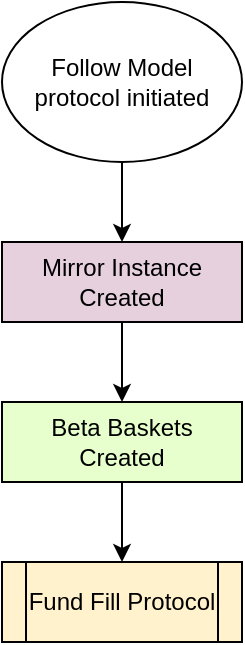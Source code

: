 <mxfile version="11.0.7" type="github"><diagram id="aQMOiXxVAfH0VSORqaxH" name="Open ended"><mxGraphModel dx="1662" dy="804" grid="1" gridSize="10" guides="1" tooltips="1" connect="1" arrows="1" fold="1" page="1" pageScale="1" pageWidth="1100" pageHeight="850" math="0" shadow="0"><root><mxCell id="dTjmqkyXs_2ti4LOCRth-0"/><mxCell id="dTjmqkyXs_2ti4LOCRth-1" parent="dTjmqkyXs_2ti4LOCRth-0"/><mxCell id="5c_DiNoV_0TGKVaCxNDI-0" value="" style="edgeStyle=orthogonalEdgeStyle;rounded=0;orthogonalLoop=1;jettySize=auto;html=1;" edge="1" parent="dTjmqkyXs_2ti4LOCRth-1" source="5c_DiNoV_0TGKVaCxNDI-1" target="5c_DiNoV_0TGKVaCxNDI-3"><mxGeometry relative="1" as="geometry"/></mxCell><mxCell id="5c_DiNoV_0TGKVaCxNDI-1" value="Follow Model &lt;br&gt;protocol initiated" style="ellipse;whiteSpace=wrap;html=1;fontFamily=Helvetica;fontSize=12;fontColor=#000000;align=center;strokeColor=#000000;fillColor=#ffffff;" vertex="1" parent="dTjmqkyXs_2ti4LOCRth-1"><mxGeometry x="120" y="80" width="120" height="80" as="geometry"/></mxCell><mxCell id="5c_DiNoV_0TGKVaCxNDI-2" value="" style="edgeStyle=orthogonalEdgeStyle;rounded=0;orthogonalLoop=1;jettySize=auto;html=1;entryX=0.5;entryY=0;entryDx=0;entryDy=0;" edge="1" parent="dTjmqkyXs_2ti4LOCRth-1" source="5c_DiNoV_0TGKVaCxNDI-3" target="5c_DiNoV_0TGKVaCxNDI-5"><mxGeometry relative="1" as="geometry"/></mxCell><mxCell id="5c_DiNoV_0TGKVaCxNDI-3" value="Mirror Instance Created&lt;br&gt;" style="rounded=0;whiteSpace=wrap;html=1;fontFamily=Helvetica;fontSize=12;fontColor=#000000;align=center;strokeColor=#000000;fillColor=#E6D0DE;" vertex="1" parent="dTjmqkyXs_2ti4LOCRth-1"><mxGeometry x="120" y="200" width="120" height="40" as="geometry"/></mxCell><mxCell id="5c_DiNoV_0TGKVaCxNDI-4" value="" style="edgeStyle=orthogonalEdgeStyle;rounded=0;orthogonalLoop=1;jettySize=auto;html=1;" edge="1" parent="dTjmqkyXs_2ti4LOCRth-1" source="5c_DiNoV_0TGKVaCxNDI-5"><mxGeometry relative="1" as="geometry"><mxPoint x="180" y="360" as="targetPoint"/></mxGeometry></mxCell><mxCell id="5c_DiNoV_0TGKVaCxNDI-5" value="Beta Baskets &lt;br&gt;Created" style="rounded=0;whiteSpace=wrap;html=1;fillColor=#E6FFCC;" vertex="1" parent="dTjmqkyXs_2ti4LOCRth-1"><mxGeometry x="120" y="280" width="120" height="40" as="geometry"/></mxCell><mxCell id="5c_DiNoV_0TGKVaCxNDI-7" value="Fund Fill Protocol" style="shape=process;whiteSpace=wrap;html=1;backgroundOutline=1;fontFamily=Helvetica;fontSize=12;fontColor=#000000;align=center;strokeColor=#000000;fillColor=#FFF2CC;" vertex="1" parent="dTjmqkyXs_2ti4LOCRth-1"><mxGeometry x="120" y="360" width="120" height="40" as="geometry"/></mxCell></root></mxGraphModel></diagram><diagram id="3mKNT251OPlRt-sal1JV" name="Beta Model"><mxGraphModel dx="1662" dy="804" grid="1" gridSize="10" guides="1" tooltips="1" connect="1" arrows="1" fold="1" page="1" pageScale="1" pageWidth="1100" pageHeight="850" math="0" shadow="0"><root><mxCell id="0"/><mxCell id="1" parent="0"/><mxCell id="qyclpJU_U_REezVVICyO-73" value="" style="edgeStyle=orthogonalEdgeStyle;rounded=0;orthogonalLoop=1;jettySize=auto;html=1;" parent="1" source="qyclpJU_U_REezVVICyO-74" target="qyclpJU_U_REezVVICyO-76" edge="1"><mxGeometry relative="1" as="geometry"/></mxCell><mxCell id="qyclpJU_U_REezVVICyO-74" value="Follow Model &lt;br&gt;protocol initiated" style="ellipse;whiteSpace=wrap;html=1;fontFamily=Helvetica;fontSize=12;fontColor=#000000;align=center;strokeColor=#000000;fillColor=#ffffff;" parent="1" vertex="1"><mxGeometry x="120" y="80" width="120" height="80" as="geometry"/></mxCell><mxCell id="qyclpJU_U_REezVVICyO-75" value="" style="edgeStyle=orthogonalEdgeStyle;rounded=0;orthogonalLoop=1;jettySize=auto;html=1;entryX=0.5;entryY=0;entryDx=0;entryDy=0;" parent="1" source="qyclpJU_U_REezVVICyO-76" target="qyclpJU_U_REezVVICyO-78" edge="1"><mxGeometry relative="1" as="geometry"/></mxCell><mxCell id="qyclpJU_U_REezVVICyO-76" value="Mirror Instance Created&lt;br&gt;" style="rounded=0;whiteSpace=wrap;html=1;fontFamily=Helvetica;fontSize=12;fontColor=#000000;align=center;strokeColor=#000000;fillColor=#E6D0DE;" parent="1" vertex="1"><mxGeometry x="120" y="200" width="120" height="40" as="geometry"/></mxCell><mxCell id="qyclpJU_U_REezVVICyO-77" value="" style="edgeStyle=orthogonalEdgeStyle;rounded=0;orthogonalLoop=1;jettySize=auto;html=1;" parent="1" source="qyclpJU_U_REezVVICyO-78" edge="1"><mxGeometry relative="1" as="geometry"><mxPoint x="180" y="360" as="targetPoint"/></mxGeometry></mxCell><mxCell id="qyclpJU_U_REezVVICyO-78" value="Beta Baskets &lt;br&gt;Created" style="rounded=0;whiteSpace=wrap;html=1;fillColor=#E6FFCC;" parent="1" vertex="1"><mxGeometry x="120" y="280" width="120" height="40" as="geometry"/></mxCell><mxCell id="qyclpJU_U_REezVVICyO-79" value="" style="edgeStyle=orthogonalEdgeStyle;rounded=0;orthogonalLoop=1;jettySize=auto;html=1;" parent="1" source="qyclpJU_U_REezVVICyO-80" target="qyclpJU_U_REezVVICyO-83" edge="1"><mxGeometry relative="1" as="geometry"/></mxCell><mxCell id="qyclpJU_U_REezVVICyO-80" value="Fund Fill Protocol" style="shape=process;whiteSpace=wrap;html=1;backgroundOutline=1;fontFamily=Helvetica;fontSize=12;fontColor=#000000;align=center;strokeColor=#000000;fillColor=#FFF2CC;" parent="1" vertex="1"><mxGeometry x="120" y="360" width="120" height="40" as="geometry"/></mxCell><mxCell id="qyclpJU_U_REezVVICyO-81" value="yes" style="edgeStyle=orthogonalEdgeStyle;rounded=0;orthogonalLoop=1;jettySize=auto;html=1;" parent="1" source="qyclpJU_U_REezVVICyO-83" target="qyclpJU_U_REezVVICyO-85" edge="1"><mxGeometry relative="1" as="geometry"/></mxCell><mxCell id="qyclpJU_U_REezVVICyO-82" value="no" style="edgeStyle=orthogonalEdgeStyle;rounded=0;orthogonalLoop=1;jettySize=auto;html=1;entryX=0;entryY=0.5;entryDx=0;entryDy=0;" parent="1" source="qyclpJU_U_REezVVICyO-83" target="qyclpJU_U_REezVVICyO-87" edge="1"><mxGeometry relative="1" as="geometry"><mxPoint x="520" y="380" as="targetPoint"/></mxGeometry></mxCell><mxCell id="qyclpJU_U_REezVVICyO-83" value="Fund N&lt;br&gt;available?" style="rhombus;whiteSpace=wrap;html=1;fontFamily=Helvetica;fontSize=12;fontColor=#000000;align=center;strokeColor=#000000;fillColor=#ffffff;" parent="1" vertex="1"><mxGeometry x="320" y="340" width="120" height="80" as="geometry"/></mxCell><mxCell id="qyclpJU_U_REezVVICyO-84" value="" style="edgeStyle=orthogonalEdgeStyle;rounded=0;orthogonalLoop=1;jettySize=auto;html=1;entryX=0.5;entryY=0;entryDx=0;entryDy=0;" parent="1" source="qyclpJU_U_REezVVICyO-85" target="qyclpJU_U_REezVVICyO-92" edge="1"><mxGeometry relative="1" as="geometry"><mxPoint x="480" y="540" as="targetPoint"/></mxGeometry></mxCell><mxCell id="qyclpJU_U_REezVVICyO-85" value="Fill allocation" style="rounded=0;whiteSpace=wrap;html=1;fontFamily=Helvetica;fontSize=12;fontColor=#000000;align=center;strokeColor=#000000;fillColor=#ffffff;" parent="1" vertex="1"><mxGeometry x="320" y="460" width="120" height="40" as="geometry"/></mxCell><mxCell id="qyclpJU_U_REezVVICyO-86" value="" style="edgeStyle=orthogonalEdgeStyle;rounded=0;orthogonalLoop=1;jettySize=auto;html=1;" parent="1" source="qyclpJU_U_REezVVICyO-87" target="qyclpJU_U_REezVVICyO-89" edge="1"><mxGeometry relative="1" as="geometry"/></mxCell><mxCell id="qyclpJU_U_REezVVICyO-87" value="Fill allocation with default fund" style="rounded=0;whiteSpace=wrap;html=1;fontFamily=Helvetica;fontSize=12;fontColor=#000000;align=center;strokeColor=#000000;fillColor=#ffffff;" parent="1" vertex="1"><mxGeometry x="520" y="360" width="120" height="40" as="geometry"/></mxCell><mxCell id="qyclpJU_U_REezVVICyO-88" value="" style="edgeStyle=orthogonalEdgeStyle;rounded=0;orthogonalLoop=1;jettySize=auto;html=1;entryX=0.5;entryY=0;entryDx=0;entryDy=0;" parent="1" source="qyclpJU_U_REezVVICyO-89" target="qyclpJU_U_REezVVICyO-92" edge="1"><mxGeometry relative="1" as="geometry"><mxPoint x="480" y="540" as="targetPoint"/></mxGeometry></mxCell><mxCell id="qyclpJU_U_REezVVICyO-89" value="Add notification to warning queue" style="rounded=0;whiteSpace=wrap;html=1;fontFamily=Helvetica;fontSize=12;fontColor=#000000;align=center;strokeColor=#000000;fillColor=#FFCCCC;" parent="1" vertex="1"><mxGeometry x="520" y="460" width="120" height="40" as="geometry"/></mxCell><mxCell id="qyclpJU_U_REezVVICyO-90" value="no&lt;br&gt;(n+1)" style="edgeStyle=orthogonalEdgeStyle;rounded=0;orthogonalLoop=1;jettySize=auto;html=1;" parent="1" source="qyclpJU_U_REezVVICyO-92" edge="1"><mxGeometry relative="1" as="geometry"><mxPoint x="280" y="380" as="targetPoint"/></mxGeometry></mxCell><mxCell id="qyclpJU_U_REezVVICyO-91" value="yes" style="edgeStyle=orthogonalEdgeStyle;rounded=0;orthogonalLoop=1;jettySize=auto;html=1;" parent="1" source="qyclpJU_U_REezVVICyO-92" target="qyclpJU_U_REezVVICyO-94" edge="1"><mxGeometry relative="1" as="geometry"/></mxCell><mxCell id="qyclpJU_U_REezVVICyO-92" value="All baskets&lt;br&gt;filled?" style="rhombus;whiteSpace=wrap;html=1;fillColor=#E6FFCC;" parent="1" vertex="1"><mxGeometry x="420" y="570" width="120" height="80" as="geometry"/></mxCell><mxCell id="qyclpJU_U_REezVVICyO-93" value="" style="edgeStyle=orthogonalEdgeStyle;rounded=0;orthogonalLoop=1;jettySize=auto;html=1;" parent="1" source="qyclpJU_U_REezVVICyO-94" target="qyclpJU_U_REezVVICyO-96" edge="1"><mxGeometry relative="1" as="geometry"/></mxCell><mxCell id="qyclpJU_U_REezVVICyO-94" value="Display warning summary (if any)" style="rounded=0;whiteSpace=wrap;html=1;fontFamily=Helvetica;fontSize=12;fontColor=#000000;align=center;strokeColor=#000000;fillColor=#FFCCCC;" parent="1" vertex="1"><mxGeometry x="420" y="680" width="120" height="40" as="geometry"/></mxCell><mxCell id="qyclpJU_U_REezVVICyO-95" value="" style="edgeStyle=orthogonalEdgeStyle;rounded=0;orthogonalLoop=1;jettySize=auto;html=1;entryX=0.5;entryY=0;entryDx=0;entryDy=0;" parent="1" source="qyclpJU_U_REezVVICyO-96" target="qyclpJU_U_REezVVICyO-99" edge="1"><mxGeometry relative="1" as="geometry"><mxPoint x="180" y="800" as="targetPoint"/></mxGeometry></mxCell><mxCell id="qyclpJU_U_REezVVICyO-96" value="Creation&lt;br&gt;Complete" style="rounded=0;whiteSpace=wrap;html=1;fontFamily=Helvetica;fontSize=12;fontColor=#000000;align=center;strokeColor=#000000;fillColor=#ffffff;" parent="1" vertex="1"><mxGeometry x="120" y="660" width="120" height="80" as="geometry"/></mxCell><mxCell id="qyclpJU_U_REezVVICyO-97" value="no&lt;br&gt;(loop)" style="edgeStyle=orthogonalEdgeStyle;rounded=0;orthogonalLoop=1;jettySize=auto;html=1;exitX=1;exitY=0.5;exitDx=0;exitDy=0;" parent="1" source="qyclpJU_U_REezVVICyO-99" edge="1"><mxGeometry x="-0.143" relative="1" as="geometry"><mxPoint x="180" y="760" as="targetPoint"/><Array as="points"><mxPoint x="310" y="840"/><mxPoint x="310" y="760"/></Array><mxPoint as="offset"/></mxGeometry></mxCell><mxCell id="qyclpJU_U_REezVVICyO-98" value="yes" style="edgeStyle=orthogonalEdgeStyle;rounded=0;orthogonalLoop=1;jettySize=auto;html=1;strokeColor=#000000;entryX=0.5;entryY=0;entryDx=0;entryDy=0;" parent="1" source="qyclpJU_U_REezVVICyO-99" target="qyclpJU_U_REezVVICyO-111" edge="1"><mxGeometry relative="1" as="geometry"><mxPoint x="180" y="960" as="targetPoint"/></mxGeometry></mxCell><mxCell id="qyclpJU_U_REezVVICyO-99" value="Any change to model?" style="rhombus;whiteSpace=wrap;html=1;fontFamily=Helvetica;fontSize=12;fontColor=#000000;align=center;strokeColor=#000000;fillColor=#ffffff;" parent="1" vertex="1"><mxGeometry x="120" y="800" width="120" height="80" as="geometry"/></mxCell><mxCell id="qyclpJU_U_REezVVICyO-100" value="" style="edgeStyle=orthogonalEdgeStyle;rounded=0;orthogonalLoop=1;jettySize=auto;html=1;strokeColor=#000000;exitX=0;exitY=0.5;exitDx=0;exitDy=0;" parent="1" source="qyclpJU_U_REezVVICyO-144" edge="1"><mxGeometry x="-0.475" y="-200" relative="1" as="geometry"><mxPoint x="180" y="760" as="targetPoint"/><Array as="points"><mxPoint x="40" y="1500"/><mxPoint x="40" y="760"/></Array><mxPoint x="-200" y="-200" as="offset"/></mxGeometry></mxCell><mxCell id="qyclpJU_U_REezVVICyO-101" value="yes" style="edgeStyle=orthogonalEdgeStyle;rounded=0;orthogonalLoop=1;jettySize=auto;html=1;strokeColor=#000000;" parent="1" source="qyclpJU_U_REezVVICyO-103" target="qyclpJU_U_REezVVICyO-105" edge="1"><mxGeometry relative="1" as="geometry"/></mxCell><mxCell id="qyclpJU_U_REezVVICyO-102" value="no" style="edgeStyle=orthogonalEdgeStyle;rounded=0;orthogonalLoop=1;jettySize=auto;html=1;strokeColor=#000000;" parent="1" source="qyclpJU_U_REezVVICyO-103" edge="1"><mxGeometry x="-0.885" relative="1" as="geometry"><mxPoint x="180" y="760" as="targetPoint"/><Array as="points"><mxPoint x="40" y="1080"/><mxPoint x="40" y="760"/></Array><mxPoint as="offset"/></mxGeometry></mxCell><mxCell id="qyclpJU_U_REezVVICyO-103" value="Mirror terminated?" style="rhombus;whiteSpace=wrap;html=1;fontFamily=Helvetica;fontSize=12;fontColor=#000000;align=center;strokeColor=#000000;fillColor=#ffffff;" parent="1" vertex="1"><mxGeometry x="120" y="1040" width="120" height="80" as="geometry"/></mxCell><mxCell id="qyclpJU_U_REezVVICyO-104" value="" style="edgeStyle=orthogonalEdgeStyle;rounded=0;orthogonalLoop=1;jettySize=auto;html=1;strokeColor=#000000;" parent="1" source="qyclpJU_U_REezVVICyO-105" target="qyclpJU_U_REezVVICyO-107" edge="1"><mxGeometry relative="1" as="geometry"/></mxCell><mxCell id="qyclpJU_U_REezVVICyO-105" value="Add all trades to &lt;br&gt;sell queue" style="rounded=0;whiteSpace=wrap;html=1;fontFamily=Helvetica;fontSize=12;fontColor=#000000;align=center;strokeColor=#000000;fillColor=#ffffff;" parent="1" vertex="1"><mxGeometry x="120" y="1160" width="120" height="40" as="geometry"/></mxCell><mxCell id="qyclpJU_U_REezVVICyO-106" value="" style="edgeStyle=orthogonalEdgeStyle;rounded=0;orthogonalLoop=1;jettySize=auto;html=1;strokeColor=#000000;" parent="1" source="qyclpJU_U_REezVVICyO-107" target="qyclpJU_U_REezVVICyO-108" edge="1"><mxGeometry relative="1" as="geometry"/></mxCell><mxCell id="qyclpJU_U_REezVVICyO-107" value="Execute trade queue" style="rounded=0;whiteSpace=wrap;html=1;fontFamily=Helvetica;fontSize=12;fontColor=#000000;align=center;strokeColor=#000000;fillColor=#ffffff;" parent="1" vertex="1"><mxGeometry x="120" y="1240" width="120" height="40" as="geometry"/></mxCell><mxCell id="qyclpJU_U_REezVVICyO-108" value="Retire mirror &lt;br&gt;instance" style="ellipse;whiteSpace=wrap;html=1;fontFamily=Helvetica;fontSize=12;fontColor=#000000;align=center;strokeColor=#000000;strokeWidth=2;fillColor=#ffffff;" parent="1" vertex="1"><mxGeometry x="120" y="1320" width="120" height="80" as="geometry"/></mxCell><mxCell id="qyclpJU_U_REezVVICyO-109" value="yes" style="edgeStyle=orthogonalEdgeStyle;rounded=0;orthogonalLoop=1;jettySize=auto;html=1;exitX=1;exitY=0.5;exitDx=0;exitDy=0;" parent="1" source="qyclpJU_U_REezVVICyO-111" target="qyclpJU_U_REezVVICyO-113" edge="1"><mxGeometry relative="1" as="geometry"><mxPoint x="280" y="960" as="sourcePoint"/></mxGeometry></mxCell><mxCell id="qyclpJU_U_REezVVICyO-110" value="no" style="edgeStyle=orthogonalEdgeStyle;rounded=0;orthogonalLoop=1;jettySize=auto;html=1;" parent="1" source="qyclpJU_U_REezVVICyO-111" edge="1"><mxGeometry relative="1" as="geometry"><mxPoint x="180" y="1040" as="targetPoint"/></mxGeometry></mxCell><mxCell id="qyclpJU_U_REezVVICyO-111" value="Allocation change?" style="rhombus;whiteSpace=wrap;html=1;fontFamily=Helvetica;fontSize=12;fontColor=#000000;align=center;strokeColor=#000000;fillColor=#ffffff;" parent="1" vertex="1"><mxGeometry x="120" y="920" width="120" height="80" as="geometry"/></mxCell><mxCell id="qyclpJU_U_REezVVICyO-112" value="" style="edgeStyle=orthogonalEdgeStyle;rounded=0;orthogonalLoop=1;jettySize=auto;html=1;strokeColor=#994C00;" parent="1" source="qyclpJU_U_REezVVICyO-113" target="qyclpJU_U_REezVVICyO-116" edge="1"><mxGeometry relative="1" as="geometry"/></mxCell><mxCell id="qyclpJU_U_REezVVICyO-113" value="Allocation Change Protocol" style="shape=process;whiteSpace=wrap;html=1;backgroundOutline=1;fontFamily=Helvetica;fontSize=12;fontColor=#000000;align=center;strokeColor=#994C00;fillColor=#FF9933;" parent="1" vertex="1"><mxGeometry x="360" y="930" width="120" height="60" as="geometry"/></mxCell><mxCell id="qyclpJU_U_REezVVICyO-114" value="yes" style="edgeStyle=orthogonalEdgeStyle;rounded=0;orthogonalLoop=1;jettySize=auto;html=1;strokeColor=#994C00;" parent="1" source="qyclpJU_U_REezVVICyO-116" target="qyclpJU_U_REezVVICyO-119" edge="1"><mxGeometry relative="1" as="geometry"/></mxCell><mxCell id="qyclpJU_U_REezVVICyO-115" value="no" style="edgeStyle=orthogonalEdgeStyle;rounded=0;orthogonalLoop=1;jettySize=auto;html=1;entryX=0.5;entryY=0;entryDx=0;entryDy=0;strokeColor=#994C00;" parent="1" source="qyclpJU_U_REezVVICyO-116" edge="1"><mxGeometry relative="1" as="geometry"><mxPoint x="420" y="1160" as="targetPoint"/></mxGeometry></mxCell><mxCell id="qyclpJU_U_REezVVICyO-116" value="Fund N&lt;br&gt;already held?" style="rhombus;whiteSpace=wrap;html=1;fontFamily=Helvetica;fontSize=12;fontColor=#000000;align=center;strokeColor=#994C00;fillColor=#ffffff;" parent="1" vertex="1"><mxGeometry x="360" y="1040" width="120" height="80" as="geometry"/></mxCell><mxCell id="qyclpJU_U_REezVVICyO-117" value="no" style="edgeStyle=orthogonalEdgeStyle;rounded=0;orthogonalLoop=1;jettySize=auto;html=1;entryX=0;entryY=0.5;entryDx=0;entryDy=0;strokeColor=#994C00;" parent="1" source="qyclpJU_U_REezVVICyO-119" target="qyclpJU_U_REezVVICyO-122" edge="1"><mxGeometry relative="1" as="geometry"><mxPoint x="760" y="1080" as="targetPoint"/></mxGeometry></mxCell><mxCell id="qyclpJU_U_REezVVICyO-118" value="yes&lt;br&gt;(n+1)" style="edgeStyle=orthogonalEdgeStyle;rounded=0;orthogonalLoop=1;jettySize=auto;html=1;strokeColor=#994C00;" parent="1" source="qyclpJU_U_REezVVICyO-119" edge="1"><mxGeometry relative="1" as="geometry"><mxPoint x="420" y="1020" as="targetPoint"/><Array as="points"><mxPoint x="620" y="1020"/></Array></mxGeometry></mxCell><mxCell id="qyclpJU_U_REezVVICyO-119" value="Position size &lt;br&gt;identical?" style="rhombus;whiteSpace=wrap;html=1;fontFamily=Helvetica;fontSize=12;fontColor=#000000;align=center;strokeColor=#994C00;fillColor=#ffffff;" parent="1" vertex="1"><mxGeometry x="560" y="1040" width="120" height="80" as="geometry"/></mxCell><mxCell id="qyclpJU_U_REezVVICyO-120" value="yes" style="edgeStyle=orthogonalEdgeStyle;rounded=0;orthogonalLoop=1;jettySize=auto;html=1;strokeColor=#994C00;" parent="1" source="qyclpJU_U_REezVVICyO-122" target="qyclpJU_U_REezVVICyO-126" edge="1"><mxGeometry relative="1" as="geometry"/></mxCell><mxCell id="qyclpJU_U_REezVVICyO-121" value="no" style="edgeStyle=orthogonalEdgeStyle;rounded=0;orthogonalLoop=1;jettySize=auto;html=1;strokeColor=#994C00;" parent="1" source="qyclpJU_U_REezVVICyO-122" target="qyclpJU_U_REezVVICyO-124" edge="1"><mxGeometry relative="1" as="geometry"/></mxCell><mxCell id="qyclpJU_U_REezVVICyO-122" value="Delta* positive?" style="rhombus;whiteSpace=wrap;html=1;fontFamily=Helvetica;fontSize=12;fontColor=#000000;align=center;strokeColor=#994C00;fillColor=#ffffff;" parent="1" vertex="1"><mxGeometry x="760" y="1045" width="120" height="70" as="geometry"/></mxCell><mxCell id="qyclpJU_U_REezVVICyO-123" value="" style="edgeStyle=orthogonalEdgeStyle;rounded=0;orthogonalLoop=1;jettySize=auto;html=1;strokeColor=#994C00;entryX=1;entryY=0.5;entryDx=0;entryDy=0;" parent="1" source="qyclpJU_U_REezVVICyO-124" target="qyclpJU_U_REezVVICyO-136" edge="1"><mxGeometry relative="1" as="geometry"><mxPoint x="910" y="1280" as="targetPoint"/><Array as="points"><mxPoint x="1020" y="1280"/></Array></mxGeometry></mxCell><mxCell id="qyclpJU_U_REezVVICyO-124" value="Add sell trade &lt;br&gt;to queue" style="rounded=0;whiteSpace=wrap;html=1;fontFamily=Helvetica;fontSize=12;fontColor=#000000;align=center;strokeColor=#994C00;fillColor=none;" parent="1" vertex="1"><mxGeometry x="960" y="1060" width="120" height="40" as="geometry"/></mxCell><mxCell id="qyclpJU_U_REezVVICyO-125" value="" style="edgeStyle=orthogonalEdgeStyle;rounded=0;orthogonalLoop=1;jettySize=auto;html=1;strokeColor=#994C00;entryX=1;entryY=0.5;entryDx=0;entryDy=0;" parent="1" source="qyclpJU_U_REezVVICyO-126" target="qyclpJU_U_REezVVICyO-136" edge="1"><mxGeometry relative="1" as="geometry"><mxPoint x="790" y="1360" as="targetPoint"/><Array as="points"><mxPoint x="820" y="1280"/></Array></mxGeometry></mxCell><mxCell id="qyclpJU_U_REezVVICyO-126" value="Fund Fill Protocol" style="shape=process;whiteSpace=wrap;html=1;backgroundOutline=1;fontFamily=Helvetica;fontSize=12;fontColor=#000000;align=center;strokeColor=#994C00;fillColor=#FFF2CC;" parent="1" vertex="1"><mxGeometry x="760" y="1160" width="120" height="40" as="geometry"/></mxCell><mxCell id="qyclpJU_U_REezVVICyO-127" value="Note: every beta category to have a default (iShare) vehicle" style="text;html=1;strokeColor=none;fillColor=none;align=center;verticalAlign=middle;whiteSpace=wrap;rounded=0;" parent="1" vertex="1"><mxGeometry x="515" y="318" width="130" height="40" as="geometry"/></mxCell><mxCell id="qyclpJU_U_REezVVICyO-128" value="Note: every mirror instance to have a unique ID" style="text;html=1;strokeColor=none;fillColor=none;align=center;verticalAlign=middle;whiteSpace=wrap;rounded=0;" parent="1" vertex="1"><mxGeometry x="250" y="200" width="130" height="40" as="geometry"/></mxCell><mxCell id="qyclpJU_U_REezVVICyO-129" value="Note: likely via a pop up + mirrored in a personal message" style="text;html=1;strokeColor=none;fillColor=none;align=center;verticalAlign=middle;whiteSpace=wrap;rounded=0;" parent="1" vertex="1"><mxGeometry x="550" y="680" width="130" height="40" as="geometry"/></mxCell><mxCell id="qyclpJU_U_REezVVICyO-130" value="Mirror Instance DB" style="swimlane;fillColor=#E6D0DE;" parent="1" vertex="1"><mxGeometry x="400" y="120" width="200" height="112" as="geometry"><mxRectangle x="520" y="69" width="150" height="23" as="alternateBounds"/></mxGeometry></mxCell><mxCell id="qyclpJU_U_REezVVICyO-131" value="&lt;ul&gt;&lt;li&gt;Unique ID&lt;/li&gt;&lt;li&gt;Timestamp&lt;/li&gt;&lt;li&gt;Portfolio (where the mirror is)&lt;/li&gt;&lt;li&gt;Model (it mirrors)&lt;/li&gt;&lt;/ul&gt;" style="text;html=1;strokeColor=none;fillColor=none;align=left;verticalAlign=middle;whiteSpace=wrap;rounded=0;" parent="qyclpJU_U_REezVVICyO-130" vertex="1"><mxGeometry x="10" y="30" width="180" height="80" as="geometry"/></mxCell><mxCell id="qyclpJU_U_REezVVICyO-132" value="" style="edgeStyle=orthogonalEdgeStyle;rounded=0;orthogonalLoop=1;jettySize=auto;html=1;strokeColor=#994C00;" parent="1" source="qyclpJU_U_REezVVICyO-133" target="qyclpJU_U_REezVVICyO-136" edge="1"><mxGeometry relative="1" as="geometry"/></mxCell><mxCell id="qyclpJU_U_REezVVICyO-133" value="Fund Fill Protocol" style="shape=process;whiteSpace=wrap;html=1;backgroundOutline=1;fontFamily=Helvetica;fontSize=12;fontColor=#000000;align=center;strokeColor=#994C00;fillColor=#FFF2CC;" parent="1" vertex="1"><mxGeometry x="360" y="1160" width="120" height="40" as="geometry"/></mxCell><mxCell id="qyclpJU_U_REezVVICyO-134" value="yes&lt;br&gt;(n+1)" style="edgeStyle=orthogonalEdgeStyle;rounded=0;orthogonalLoop=1;jettySize=auto;html=1;strokeColor=#994C00;" parent="1" source="qyclpJU_U_REezVVICyO-136" edge="1"><mxGeometry relative="1" as="geometry"><mxPoint x="420" y="1020" as="targetPoint"/><Array as="points"><mxPoint x="280" y="1280"/><mxPoint x="280" y="1020"/></Array></mxGeometry></mxCell><mxCell id="qyclpJU_U_REezVVICyO-135" value="no" style="edgeStyle=orthogonalEdgeStyle;rounded=0;orthogonalLoop=1;jettySize=auto;html=1;strokeColor=#994C00;entryX=0.5;entryY=0;entryDx=0;entryDy=0;" parent="1" source="qyclpJU_U_REezVVICyO-136" target="qyclpJU_U_REezVVICyO-141" edge="1"><mxGeometry relative="1" as="geometry"><mxPoint x="420" y="1360" as="targetPoint"/></mxGeometry></mxCell><mxCell id="qyclpJU_U_REezVVICyO-136" value="Any funds left?&lt;br&gt;(new model)" style="rhombus;whiteSpace=wrap;html=1;fontFamily=Helvetica;fontSize=12;fontColor=#000000;align=center;strokeColor=#994C00;fillColor=none;" parent="1" vertex="1"><mxGeometry x="360" y="1240" width="120" height="80" as="geometry"/></mxCell><mxCell id="qyclpJU_U_REezVVICyO-137" value="*Delta = new pos- old pos" style="text;html=1;strokeColor=none;fillColor=none;align=center;verticalAlign=middle;whiteSpace=wrap;rounded=0;" parent="1" vertex="1"><mxGeometry x="870" y="1120" width="80" height="20" as="geometry"/></mxCell><mxCell id="qyclpJU_U_REezVVICyO-138" style="edgeStyle=orthogonalEdgeStyle;rounded=0;orthogonalLoop=1;jettySize=auto;html=1;exitX=0.5;exitY=1;exitDx=0;exitDy=0;strokeColor=#994C00;" parent="1" edge="1"><mxGeometry relative="1" as="geometry"><mxPoint x="420" y="1420" as="sourcePoint"/><mxPoint x="420" y="1420" as="targetPoint"/></mxGeometry></mxCell><mxCell id="qyclpJU_U_REezVVICyO-139" value="no" style="edgeStyle=orthogonalEdgeStyle;rounded=0;orthogonalLoop=1;jettySize=auto;html=1;strokeColor=#994C00;" parent="1" source="qyclpJU_U_REezVVICyO-141" target="qyclpJU_U_REezVVICyO-144" edge="1"><mxGeometry relative="1" as="geometry"><mxPoint as="offset"/></mxGeometry></mxCell><mxCell id="qyclpJU_U_REezVVICyO-140" value="yes" style="edgeStyle=orthogonalEdgeStyle;rounded=0;orthogonalLoop=1;jettySize=auto;html=1;strokeColor=#994C00;" parent="1" source="qyclpJU_U_REezVVICyO-141" target="qyclpJU_U_REezVVICyO-143" edge="1"><mxGeometry relative="1" as="geometry"/></mxCell><mxCell id="qyclpJU_U_REezVVICyO-141" value="Any funds left?&lt;br&gt;(old model)" style="rhombus;whiteSpace=wrap;html=1;strokeColor=#994C00;fillColor=none;" parent="1" vertex="1"><mxGeometry x="360" y="1360" width="120" height="80" as="geometry"/></mxCell><mxCell id="qyclpJU_U_REezVVICyO-142" value="" style="edgeStyle=orthogonalEdgeStyle;rounded=0;orthogonalLoop=1;jettySize=auto;html=1;strokeColor=#994C00;" parent="1" source="qyclpJU_U_REezVVICyO-143" edge="1"><mxGeometry relative="1" as="geometry"><mxPoint x="430" y="1460" as="targetPoint"/><Array as="points"><mxPoint x="620" y="1460"/></Array></mxGeometry></mxCell><mxCell id="qyclpJU_U_REezVVICyO-143" value="Add sell trades to queue" style="rounded=0;whiteSpace=wrap;html=1;fontFamily=Helvetica;fontSize=12;fontColor=#000000;align=center;strokeColor=#994C00;" parent="1" vertex="1"><mxGeometry x="560" y="1380" width="120" height="40" as="geometry"/></mxCell><mxCell id="qyclpJU_U_REezVVICyO-144" value="Execute trade queue" style="rounded=0;whiteSpace=wrap;html=1;fontFamily=Helvetica;fontSize=12;fontColor=#000000;align=center;strokeColor=#994C00;" parent="1" vertex="1"><mxGeometry x="360" y="1480" width="120" height="40" as="geometry"/></mxCell><mxCell id="wdye738vZhCFxENf1V3d-1" value="&lt;font style=&quot;font-size: 18px&quot;&gt;&lt;b&gt;Beta Model&lt;/b&gt;&lt;/font&gt;" style="text;html=1;strokeColor=none;fillColor=none;align=center;verticalAlign=middle;whiteSpace=wrap;rounded=0;" vertex="1" parent="1"><mxGeometry x="305" y="20" width="150" height="50" as="geometry"/></mxCell></root></mxGraphModel></diagram></mxfile>